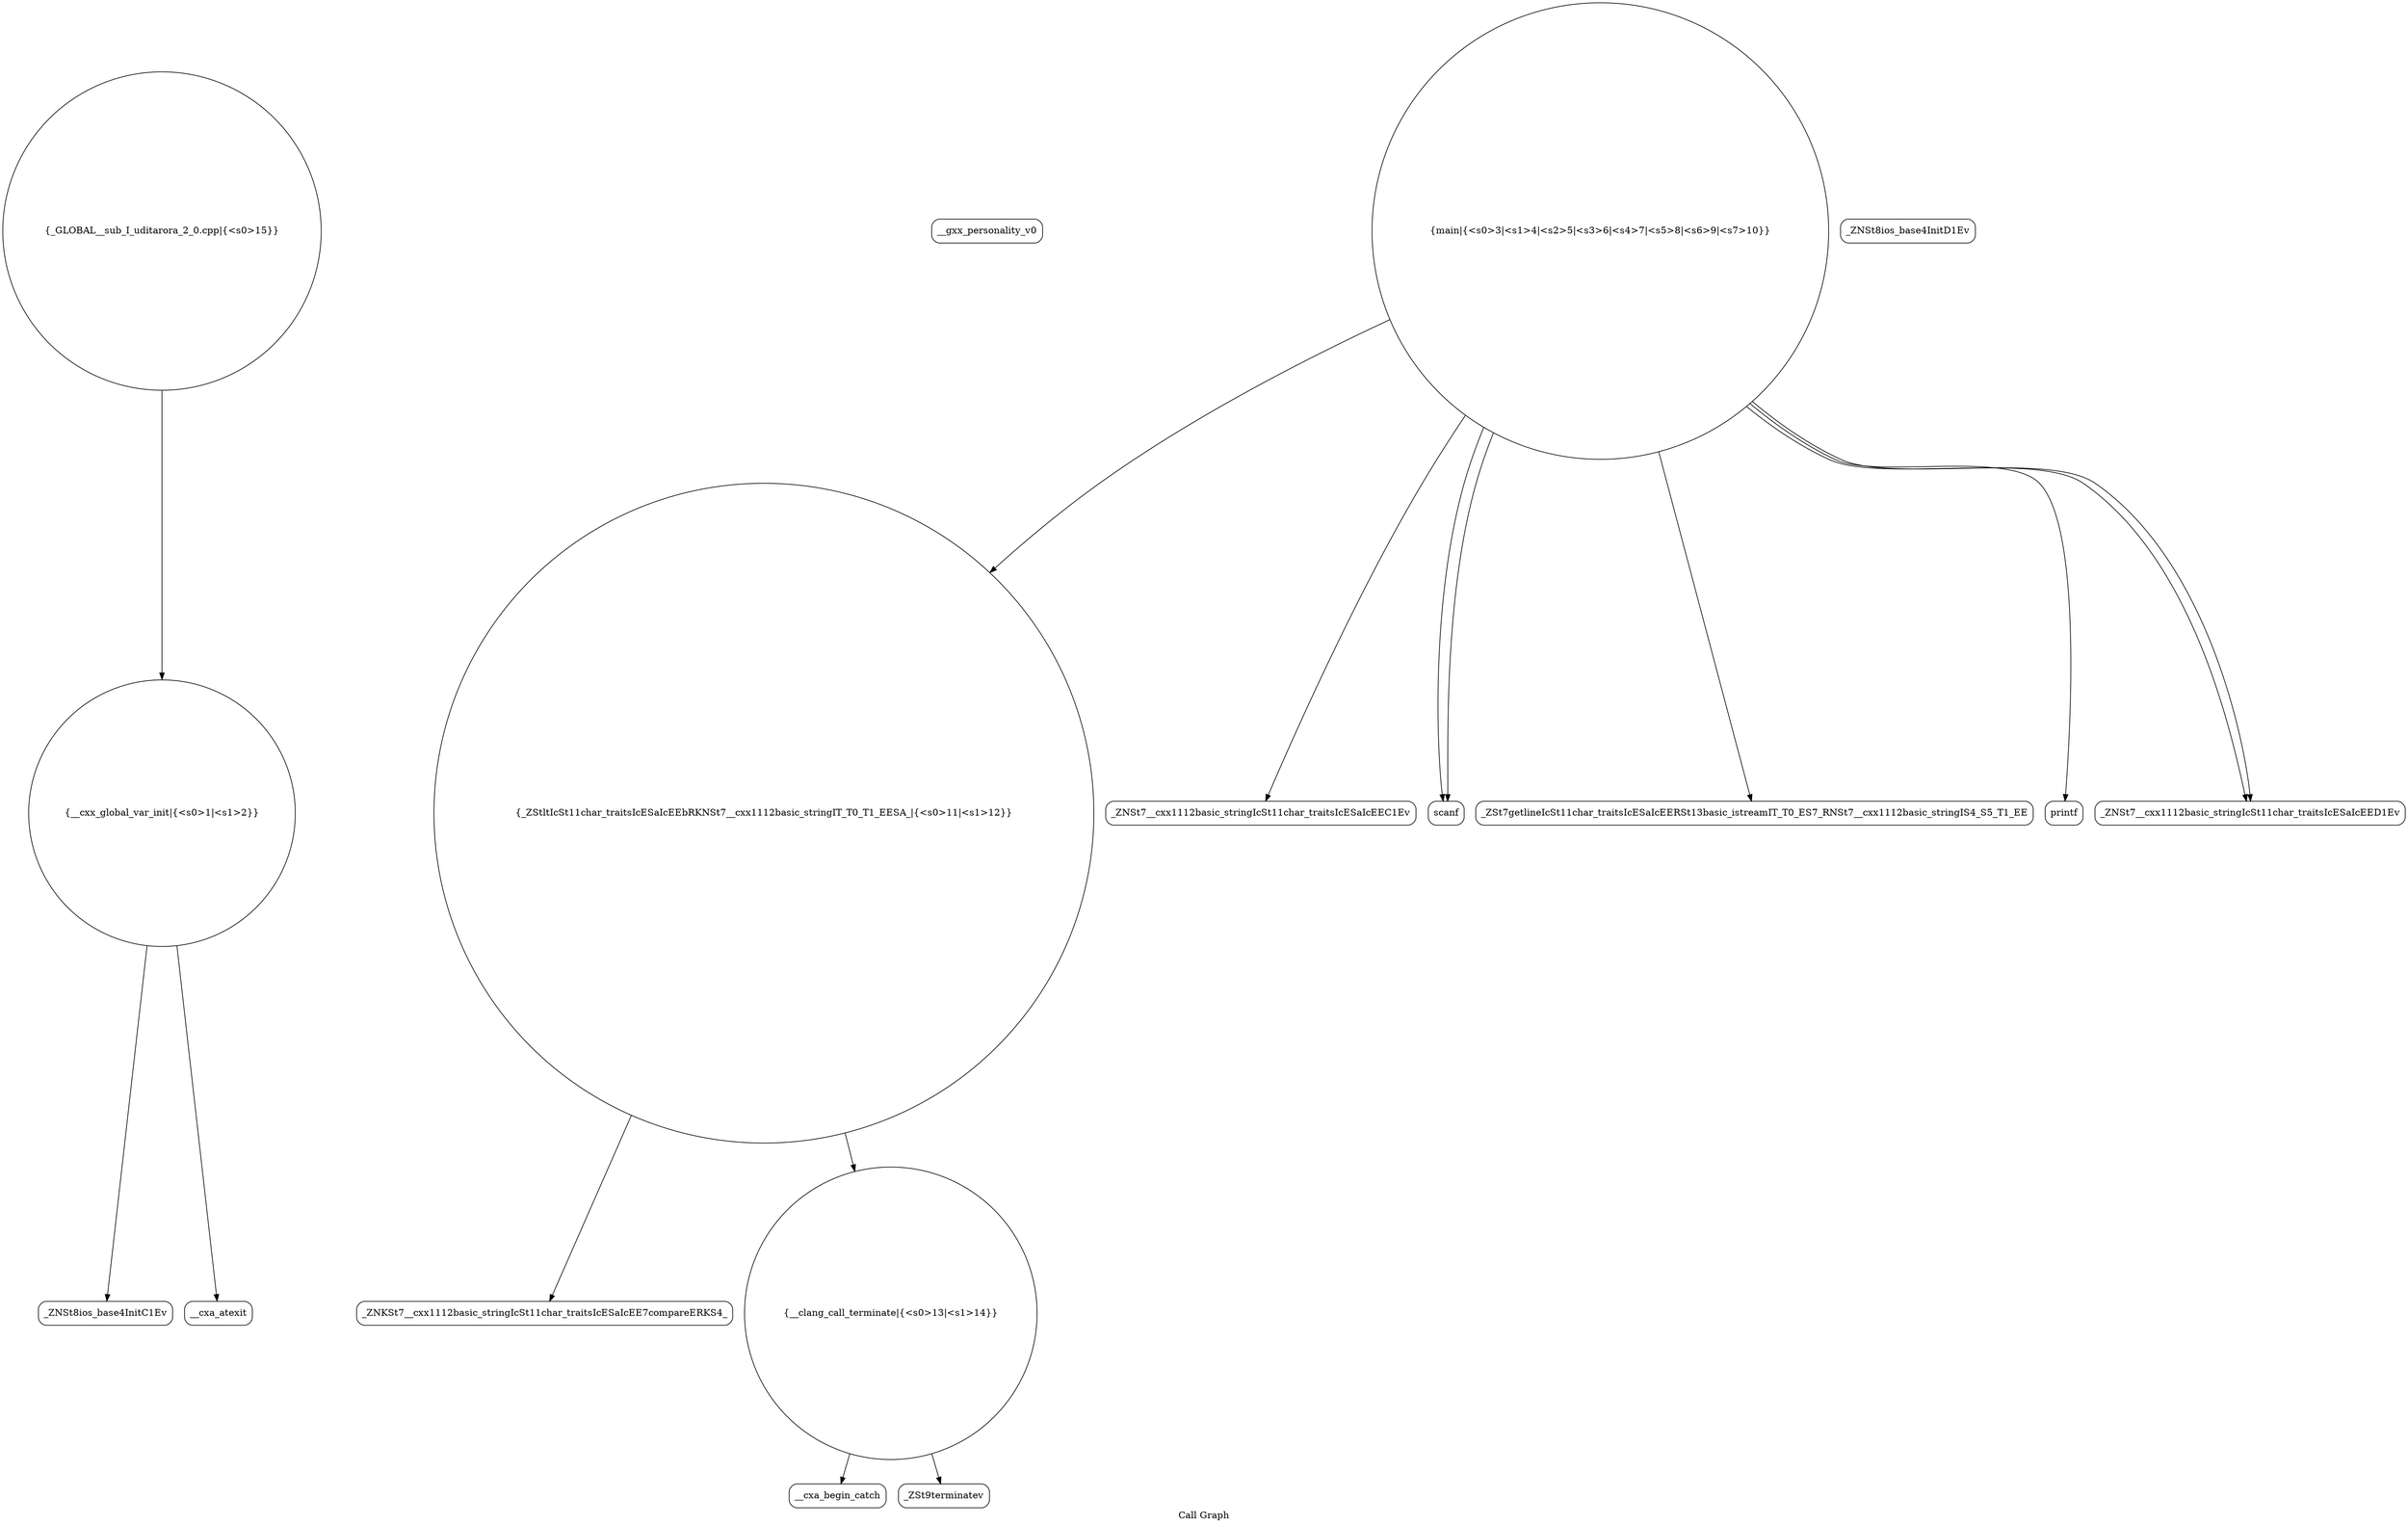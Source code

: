 digraph "Call Graph" {
	label="Call Graph";

	Node0x559679646be0 [shape=record,shape=circle,label="{__cxx_global_var_init|{<s0>1|<s1>2}}"];
	Node0x559679646be0:s0 -> Node0x559679646c60[color=black];
	Node0x559679646be0:s1 -> Node0x55967967aca0[color=black];
	Node0x55967967aea0 [shape=record,shape=Mrecord,label="{__gxx_personality_v0}"];
	Node0x55967967b220 [shape=record,shape=Mrecord,label="{__cxa_begin_catch}"];
	Node0x55967967ac20 [shape=record,shape=Mrecord,label="{_ZNSt8ios_base4InitD1Ev}"];
	Node0x55967967afa0 [shape=record,shape=circle,label="{_ZStltIcSt11char_traitsIcESaIcEEbRKNSt7__cxx1112basic_stringIT_T0_T1_EESA_|{<s0>11|<s1>12}}"];
	Node0x55967967afa0:s0 -> Node0x55967967b120[color=black];
	Node0x55967967afa0:s1 -> Node0x55967967b1a0[color=black];
	Node0x55967967b320 [shape=record,shape=circle,label="{_GLOBAL__sub_I_uditarora_2_0.cpp|{<s0>15}}"];
	Node0x55967967b320:s0 -> Node0x559679646be0[color=black];
	Node0x55967967ad20 [shape=record,shape=circle,label="{main|{<s0>3|<s1>4|<s2>5|<s3>6|<s4>7|<s5>8|<s6>9|<s7>10}}"];
	Node0x55967967ad20:s0 -> Node0x55967967ada0[color=black];
	Node0x55967967ad20:s1 -> Node0x55967967ae20[color=black];
	Node0x55967967ad20:s2 -> Node0x55967967ae20[color=black];
	Node0x55967967ad20:s3 -> Node0x55967967af20[color=black];
	Node0x55967967ad20:s4 -> Node0x55967967afa0[color=black];
	Node0x55967967ad20:s5 -> Node0x55967967b020[color=black];
	Node0x55967967ad20:s6 -> Node0x55967967b0a0[color=black];
	Node0x55967967ad20:s7 -> Node0x55967967b0a0[color=black];
	Node0x55967967b0a0 [shape=record,shape=Mrecord,label="{_ZNSt7__cxx1112basic_stringIcSt11char_traitsIcESaIcEED1Ev}"];
	Node0x55967967ae20 [shape=record,shape=Mrecord,label="{scanf}"];
	Node0x55967967b1a0 [shape=record,shape=circle,label="{__clang_call_terminate|{<s0>13|<s1>14}}"];
	Node0x55967967b1a0:s0 -> Node0x55967967b220[color=black];
	Node0x55967967b1a0:s1 -> Node0x55967967b2a0[color=black];
	Node0x559679646c60 [shape=record,shape=Mrecord,label="{_ZNSt8ios_base4InitC1Ev}"];
	Node0x55967967af20 [shape=record,shape=Mrecord,label="{_ZSt7getlineIcSt11char_traitsIcESaIcEERSt13basic_istreamIT_T0_ES7_RNSt7__cxx1112basic_stringIS4_S5_T1_EE}"];
	Node0x55967967b2a0 [shape=record,shape=Mrecord,label="{_ZSt9terminatev}"];
	Node0x55967967aca0 [shape=record,shape=Mrecord,label="{__cxa_atexit}"];
	Node0x55967967b020 [shape=record,shape=Mrecord,label="{printf}"];
	Node0x55967967ada0 [shape=record,shape=Mrecord,label="{_ZNSt7__cxx1112basic_stringIcSt11char_traitsIcESaIcEEC1Ev}"];
	Node0x55967967b120 [shape=record,shape=Mrecord,label="{_ZNKSt7__cxx1112basic_stringIcSt11char_traitsIcESaIcEE7compareERKS4_}"];
}

